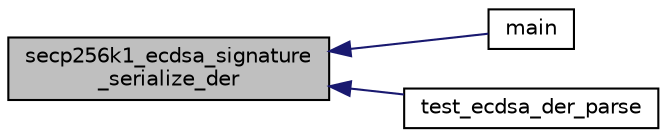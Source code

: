 digraph "secp256k1_ecdsa_signature_serialize_der"
{
  edge [fontname="Helvetica",fontsize="10",labelfontname="Helvetica",labelfontsize="10"];
  node [fontname="Helvetica",fontsize="10",shape=record];
  rankdir="LR";
  Node310 [label="secp256k1_ecdsa_signature\l_serialize_der",height=0.2,width=0.4,color="black", fillcolor="grey75", style="filled", fontcolor="black"];
  Node310 -> Node311 [dir="back",color="midnightblue",fontsize="10",style="solid",fontname="Helvetica"];
  Node311 [label="main",height=0.2,width=0.4,color="black", fillcolor="white", style="filled",URL="$bench__verify_8c.html#a840291bc02cba5474a4cb46a9b9566fe"];
  Node310 -> Node312 [dir="back",color="midnightblue",fontsize="10",style="solid",fontname="Helvetica"];
  Node312 [label="test_ecdsa_der_parse",height=0.2,width=0.4,color="black", fillcolor="white", style="filled",URL="$tests_8c.html#a1cb741ffd2cea46124f7abc2c506717a"];
}
